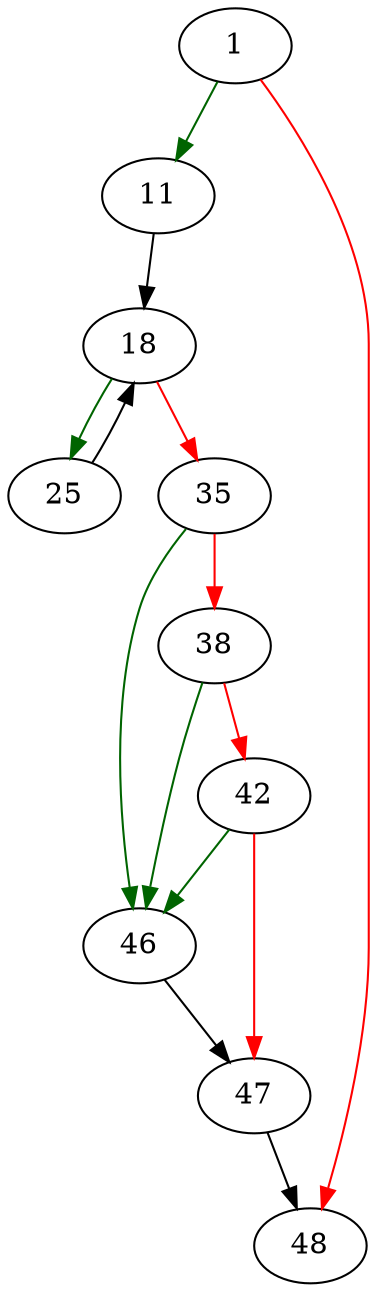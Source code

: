 strict digraph "sqlite3Utf8Read" {
	// Node definitions.
	1 [entry=true];
	11;
	48;
	18;
	25;
	35;
	46;
	38;
	42;
	47;

	// Edge definitions.
	1 -> 11 [
		color=darkgreen
		cond=true
	];
	1 -> 48 [
		color=red
		cond=false
	];
	11 -> 18;
	18 -> 25 [
		color=darkgreen
		cond=true
	];
	18 -> 35 [
		color=red
		cond=false
	];
	25 -> 18;
	35 -> 46 [
		color=darkgreen
		cond=true
	];
	35 -> 38 [
		color=red
		cond=false
	];
	46 -> 47;
	38 -> 46 [
		color=darkgreen
		cond=true
	];
	38 -> 42 [
		color=red
		cond=false
	];
	42 -> 46 [
		color=darkgreen
		cond=true
	];
	42 -> 47 [
		color=red
		cond=false
	];
	47 -> 48;
}